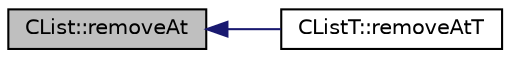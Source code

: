 digraph "CList::removeAt"
{
  edge [fontname="Helvetica",fontsize="10",labelfontname="Helvetica",labelfontsize="10"];
  node [fontname="Helvetica",fontsize="10",shape=record];
  rankdir="LR";
  Node1 [label="CList::removeAt",height=0.2,width=0.4,color="black", fillcolor="grey75", style="filled" fontcolor="black"];
  Node1 -> Node2 [dir="back",color="midnightblue",fontsize="10",style="solid",fontname="Helvetica"];
  Node2 [label="CListT::removeAtT",height=0.2,width=0.4,color="black", fillcolor="white", style="filled",URL="$da/d59/class_c_list_t.html#abf84e4b6b4cb035ea2a5c174acf8da45"];
}
